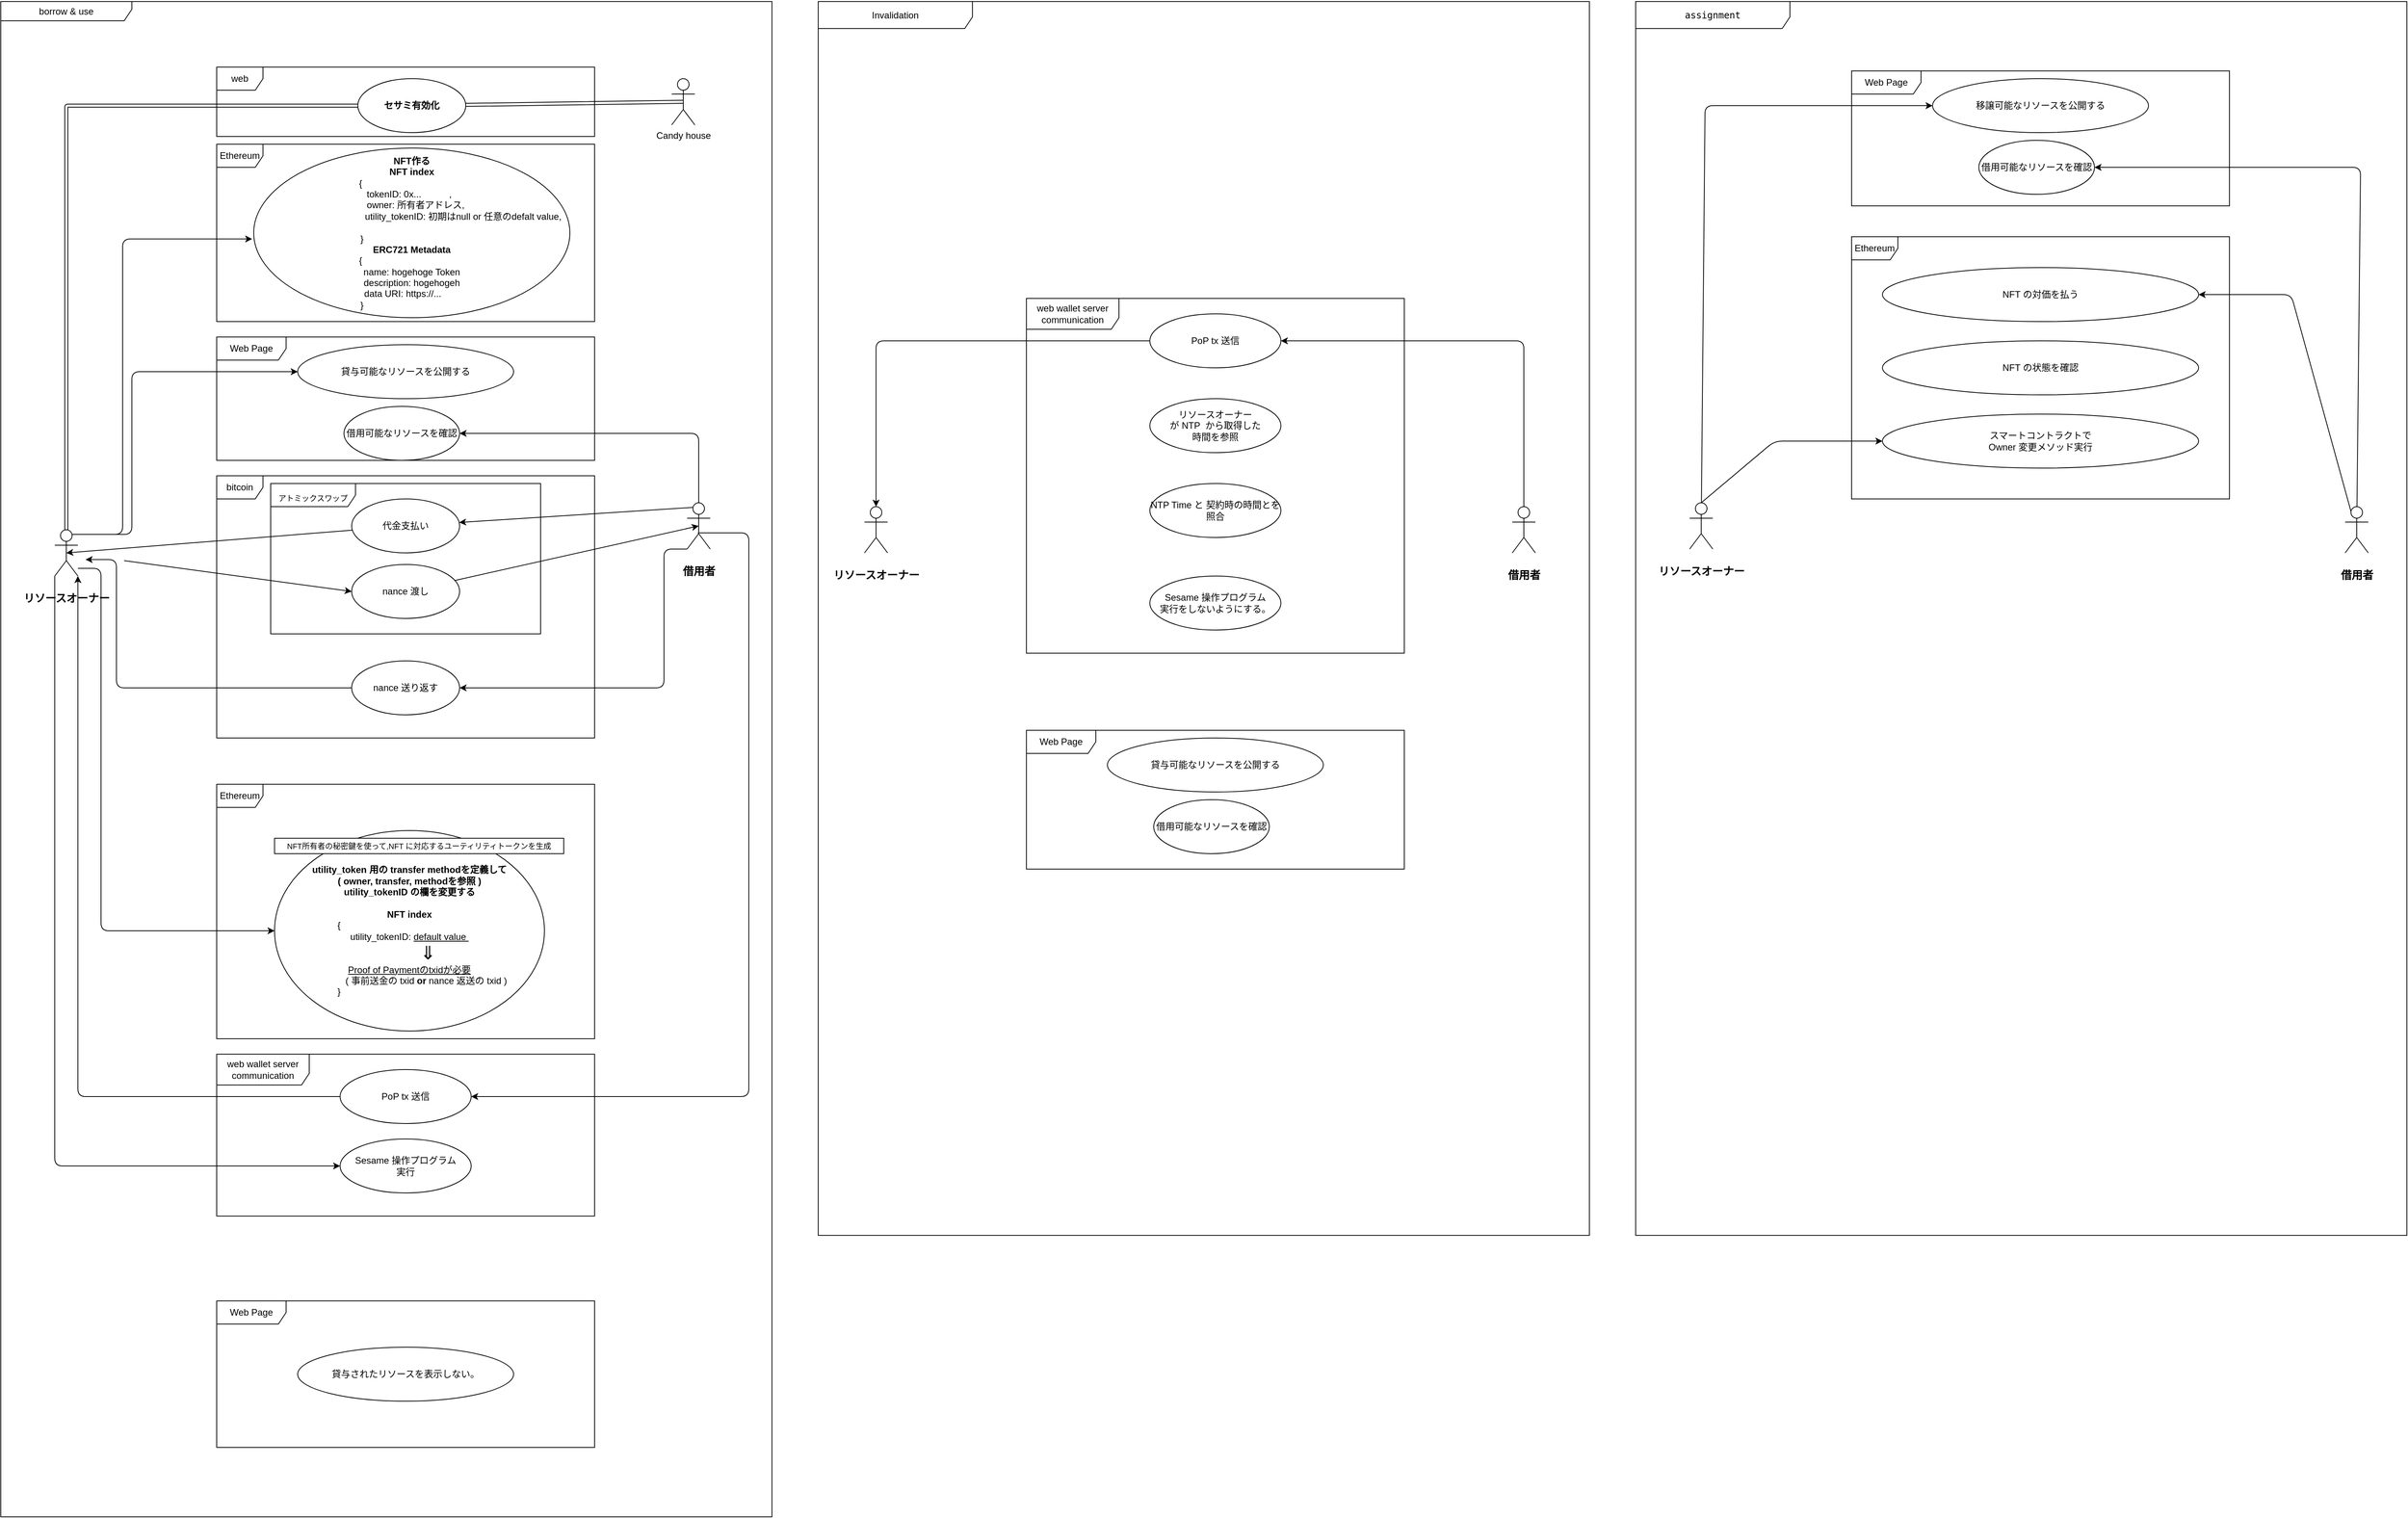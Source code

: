<mxfile>
    <diagram id="bb2Qp-7qHhZwUBfOQmuJ" name="Usecase">
        <mxGraphModel dx="3227" dy="3436" grid="1" gridSize="10" guides="1" tooltips="1" connect="1" arrows="1" fold="1" page="1" pageScale="1" pageWidth="827" pageHeight="1169" math="0" shadow="0">
            <root>
                <mxCell id="3rclzyTyOfu9ar64UaAh-0"/>
                <mxCell id="3rclzyTyOfu9ar64UaAh-1" parent="3rclzyTyOfu9ar64UaAh-0"/>
                <mxCell id="FEClcgD9J95icFSeAQ3R-12" value="&lt;span class=&quot;content-explanation  je&quot;&gt;Invalidation&lt;/span&gt;" style="shape=umlFrame;whiteSpace=wrap;html=1;width=200;height=35;" parent="3rclzyTyOfu9ar64UaAh-1" vertex="1">
                    <mxGeometry x="1060" y="-215" width="1000" height="1600" as="geometry"/>
                </mxCell>
                <mxCell id="R7Z293cUywQdu7SYmFXV-1" value="borrow &amp;amp; use" style="shape=umlFrame;whiteSpace=wrap;html=1;width=170;height=25;" parent="3rclzyTyOfu9ar64UaAh-1" vertex="1">
                    <mxGeometry y="-215" width="1000" height="1965" as="geometry"/>
                </mxCell>
                <mxCell id="12" value="Web Page" style="shape=umlFrame;whiteSpace=wrap;html=1;width=90;height=30;" parent="3rclzyTyOfu9ar64UaAh-1" vertex="1">
                    <mxGeometry x="280" y="220" width="490" height="160" as="geometry"/>
                </mxCell>
                <mxCell id="9wv97wrINeBCOQFfbkjj-17" value="bitcoin" style="shape=umlFrame;whiteSpace=wrap;html=1;" parent="3rclzyTyOfu9ar64UaAh-1" vertex="1">
                    <mxGeometry x="280" y="400" width="490" height="340" as="geometry"/>
                </mxCell>
                <mxCell id="6" value="&lt;font style=&quot;font-size: 10px&quot;&gt;アトミックスワップ&lt;/font&gt;" style="shape=umlFrame;whiteSpace=wrap;html=1;fontSize=24;width=110;height=30;" parent="3rclzyTyOfu9ar64UaAh-1" vertex="1">
                    <mxGeometry x="350" y="410" width="350" height="195" as="geometry"/>
                </mxCell>
                <mxCell id="9wv97wrINeBCOQFfbkjj-18" value="web" style="shape=umlFrame;whiteSpace=wrap;html=1;" parent="3rclzyTyOfu9ar64UaAh-1" vertex="1">
                    <mxGeometry x="280" y="-130" width="490" height="90" as="geometry"/>
                </mxCell>
                <mxCell id="9wv97wrINeBCOQFfbkjj-19" value="web wallet server communication" style="shape=umlFrame;whiteSpace=wrap;html=1;width=120;height=40;" parent="3rclzyTyOfu9ar64UaAh-1" vertex="1">
                    <mxGeometry x="280" y="1150" width="490" height="210" as="geometry"/>
                </mxCell>
                <mxCell id="9wv97wrINeBCOQFfbkjj-15" value="Ethereum" style="shape=umlFrame;whiteSpace=wrap;html=1;" parent="3rclzyTyOfu9ar64UaAh-1" vertex="1">
                    <mxGeometry x="280" y="800" width="490" height="330" as="geometry"/>
                </mxCell>
                <mxCell id="9wv97wrINeBCOQFfbkjj-1" style="edgeStyle=orthogonalEdgeStyle;html=1;entryX=0;entryY=0.5;entryDx=0;entryDy=0;shape=link;" parent="3rclzyTyOfu9ar64UaAh-1" source="R7Z293cUywQdu7SYmFXV-0" target="R7Z293cUywQdu7SYmFXV-7" edge="1">
                    <mxGeometry relative="1" as="geometry">
                        <Array as="points">
                            <mxPoint x="85" y="-80"/>
                            <mxPoint x="430" y="-80"/>
                        </Array>
                    </mxGeometry>
                </mxCell>
                <mxCell id="9wv97wrINeBCOQFfbkjj-3" style="edgeStyle=orthogonalEdgeStyle;html=1;entryX=0;entryY=0.5;entryDx=0;entryDy=0;" parent="3rclzyTyOfu9ar64UaAh-1" source="R7Z293cUywQdu7SYmFXV-0" target="R7Z293cUywQdu7SYmFXV-8" edge="1">
                    <mxGeometry relative="1" as="geometry">
                        <Array as="points">
                            <mxPoint x="130" y="520"/>
                            <mxPoint x="130" y="990"/>
                        </Array>
                    </mxGeometry>
                </mxCell>
                <mxCell id="9wv97wrINeBCOQFfbkjj-4" style="edgeStyle=orthogonalEdgeStyle;html=1;entryX=0;entryY=0.5;entryDx=0;entryDy=0;exitX=0.75;exitY=0.1;exitDx=0;exitDy=0;exitPerimeter=0;" parent="3rclzyTyOfu9ar64UaAh-1" source="R7Z293cUywQdu7SYmFXV-0" target="R7Z293cUywQdu7SYmFXV-9" edge="1">
                    <mxGeometry relative="1" as="geometry">
                        <mxPoint x="140" y="460" as="sourcePoint"/>
                        <Array as="points">
                            <mxPoint x="170" y="476"/>
                            <mxPoint x="170" y="265"/>
                        </Array>
                    </mxGeometry>
                </mxCell>
                <mxCell id="9wv97wrINeBCOQFfbkjj-10" style="edgeStyle=none;html=1;entryX=0;entryY=0.5;entryDx=0;entryDy=0;" parent="3rclzyTyOfu9ar64UaAh-1" target="R7Z293cUywQdu7SYmFXV-14" edge="1">
                    <mxGeometry relative="1" as="geometry">
                        <mxPoint x="160" y="510" as="sourcePoint"/>
                    </mxGeometry>
                </mxCell>
                <mxCell id="9wv97wrINeBCOQFfbkjj-14" style="edgeStyle=orthogonalEdgeStyle;html=1;entryX=0;entryY=0.5;entryDx=0;entryDy=0;exitX=0;exitY=1;exitDx=0;exitDy=0;exitPerimeter=0;" parent="3rclzyTyOfu9ar64UaAh-1" source="R7Z293cUywQdu7SYmFXV-0" target="R7Z293cUywQdu7SYmFXV-16" edge="1">
                    <mxGeometry relative="1" as="geometry"/>
                </mxCell>
                <mxCell id="R7Z293cUywQdu7SYmFXV-0" value="&lt;h3&gt;&lt;b&gt;リソースオーナー&lt;/b&gt;&lt;/h3&gt;" style="shape=umlActor;verticalLabelPosition=bottom;verticalAlign=top;html=1;" parent="3rclzyTyOfu9ar64UaAh-1" vertex="1">
                    <mxGeometry x="70" y="470" width="30" height="60" as="geometry"/>
                </mxCell>
                <mxCell id="9wv97wrINeBCOQFfbkjj-7" style="edgeStyle=orthogonalEdgeStyle;html=1;entryX=1;entryY=0.5;entryDx=0;entryDy=0;exitX=0.5;exitY=0;exitDx=0;exitDy=0;exitPerimeter=0;" parent="3rclzyTyOfu9ar64UaAh-1" source="R7Z293cUywQdu7SYmFXV-2" target="R7Z293cUywQdu7SYmFXV-10" edge="1">
                    <mxGeometry relative="1" as="geometry">
                        <mxPoint x="880" y="430" as="sourcePoint"/>
                    </mxGeometry>
                </mxCell>
                <mxCell id="9wv97wrINeBCOQFfbkjj-8" style="edgeStyle=none;html=1;exitX=0.25;exitY=0.1;exitDx=0;exitDy=0;exitPerimeter=0;" parent="3rclzyTyOfu9ar64UaAh-1" source="R7Z293cUywQdu7SYmFXV-2" target="R7Z293cUywQdu7SYmFXV-11" edge="1">
                    <mxGeometry relative="1" as="geometry">
                        <mxPoint x="870" y="445" as="sourcePoint"/>
                    </mxGeometry>
                </mxCell>
                <mxCell id="9wv97wrINeBCOQFfbkjj-12" style="edgeStyle=orthogonalEdgeStyle;html=1;entryX=1;entryY=0.5;entryDx=0;entryDy=0;exitX=0.467;exitY=0.65;exitDx=0;exitDy=0;exitPerimeter=0;" parent="3rclzyTyOfu9ar64UaAh-1" source="R7Z293cUywQdu7SYmFXV-2" target="R7Z293cUywQdu7SYmFXV-15" edge="1">
                    <mxGeometry relative="1" as="geometry">
                        <Array as="points">
                            <mxPoint x="970" y="474"/>
                            <mxPoint x="970" y="1205"/>
                        </Array>
                    </mxGeometry>
                </mxCell>
                <mxCell id="R7Z293cUywQdu7SYmFXV-2" value="&lt;h3&gt;借用者&lt;/h3&gt;" style="shape=umlActor;verticalLabelPosition=bottom;verticalAlign=top;html=1;" parent="3rclzyTyOfu9ar64UaAh-1" vertex="1">
                    <mxGeometry x="890" y="435" width="30" height="60" as="geometry"/>
                </mxCell>
                <mxCell id="R7Z293cUywQdu7SYmFXV-3" value="Candy house" style="shape=umlActor;verticalLabelPosition=bottom;verticalAlign=top;html=1;" parent="3rclzyTyOfu9ar64UaAh-1" vertex="1">
                    <mxGeometry x="870" y="-115" width="30" height="60" as="geometry"/>
                </mxCell>
                <mxCell id="9wv97wrINeBCOQFfbkjj-2" style="edgeStyle=none;html=1;entryX=0.5;entryY=0.5;entryDx=0;entryDy=0;entryPerimeter=0;shape=link;" parent="3rclzyTyOfu9ar64UaAh-1" source="R7Z293cUywQdu7SYmFXV-7" target="R7Z293cUywQdu7SYmFXV-3" edge="1">
                    <mxGeometry relative="1" as="geometry"/>
                </mxCell>
                <mxCell id="R7Z293cUywQdu7SYmFXV-7" value="&lt;b&gt;セサミ有効化&lt;/b&gt;" style="ellipse;whiteSpace=wrap;html=1;" parent="3rclzyTyOfu9ar64UaAh-1" vertex="1">
                    <mxGeometry x="463" y="-115" width="140" height="70" as="geometry"/>
                </mxCell>
                <mxCell id="R7Z293cUywQdu7SYmFXV-8" value="&lt;b&gt;utility_token 用の&amp;nbsp;&lt;/b&gt;&lt;b&gt;transfer methodを定義して&lt;br&gt;( owner, transfer, methodを参照 )&lt;br&gt;utility_tokenID の欄を変更する&lt;br&gt;&lt;br&gt;NFT index&lt;/b&gt;&lt;br&gt;{&lt;span style=&quot;white-space: pre&quot;&gt;&#9;&lt;/span&gt;&lt;span style=&quot;white-space: pre&quot;&gt;&#9;&lt;/span&gt;&lt;span style=&quot;white-space: pre&quot;&gt;&#9;&lt;/span&gt;&lt;span style=&quot;white-space: pre&quot;&gt;&#9;&lt;/span&gt;&lt;span style=&quot;white-space: pre&quot;&gt;&#9;&lt;/span&gt;&lt;span style=&quot;white-space: pre&quot;&gt;&#9;&lt;/span&gt;&lt;span style=&quot;white-space: pre&quot;&gt;&#9;&lt;/span&gt;&lt;span&gt;&#9;&lt;/span&gt;&lt;span&gt;&#9;&lt;/span&gt;&lt;span&gt;&#9;&lt;/span&gt;&lt;span&gt;&#9;&lt;/span&gt;&lt;span&gt;&#9;&lt;/span&gt;&lt;span&gt;&#9;&lt;/span&gt;&lt;span&gt;&#9;&lt;/span&gt;&lt;br&gt;utility_tokenID: &lt;u&gt;default value&amp;nbsp;&lt;/u&gt;&lt;br&gt;&lt;font style=&quot;font-size: 24px&quot;&gt;　　⇓&lt;/font&gt;&lt;br&gt;&lt;u&gt;Proof of Paymentのtxidが必要&lt;/u&gt;&lt;br&gt;&amp;nbsp; &amp;nbsp; &amp;nbsp; &amp;nbsp; &amp;nbsp; &amp;nbsp; &amp;nbsp;( 事前送金の txid &lt;b&gt;or&lt;/b&gt; nance 返送の txid )&lt;br&gt;}&lt;span style=&quot;white-space: pre&quot;&gt;&#9;&lt;/span&gt;&lt;span style=&quot;white-space: pre&quot;&gt;&#9;&lt;/span&gt;&lt;span style=&quot;white-space: pre&quot;&gt;&#9;&lt;/span&gt;&lt;span style=&quot;white-space: pre&quot;&gt;&#9;&lt;/span&gt;&lt;span style=&quot;white-space: pre&quot;&gt;&#9;&lt;/span&gt;&lt;span style=&quot;white-space: pre&quot;&gt;&#9;&lt;/span&gt;&lt;span style=&quot;white-space: pre&quot;&gt;&#9;&lt;/span&gt;&lt;span&gt;&#9;&lt;/span&gt;&lt;span&gt;&#9;&lt;/span&gt;&lt;span&gt;&#9;&lt;/span&gt;&lt;span&gt;&#9;&lt;/span&gt;&lt;span&gt;&#9;&lt;/span&gt;&lt;span&gt;&#9;&lt;/span&gt;&lt;span&gt;&#9;&lt;/span&gt;" style="ellipse;whiteSpace=wrap;html=1;" parent="3rclzyTyOfu9ar64UaAh-1" vertex="1">
                    <mxGeometry x="355" y="860" width="350" height="260" as="geometry"/>
                </mxCell>
                <mxCell id="R7Z293cUywQdu7SYmFXV-9" value="貸与可能なリソースを公開する" style="ellipse;whiteSpace=wrap;html=1;" parent="3rclzyTyOfu9ar64UaAh-1" vertex="1">
                    <mxGeometry x="385" y="230" width="280" height="70" as="geometry"/>
                </mxCell>
                <mxCell id="R7Z293cUywQdu7SYmFXV-10" value="借用可能なリソースを確認" style="ellipse;whiteSpace=wrap;html=1;" parent="3rclzyTyOfu9ar64UaAh-1" vertex="1">
                    <mxGeometry x="445" y="310" width="150" height="70" as="geometry"/>
                </mxCell>
                <mxCell id="9wv97wrINeBCOQFfbkjj-9" style="edgeStyle=none;html=1;entryX=0.5;entryY=0.5;entryDx=0;entryDy=0;entryPerimeter=0;" parent="3rclzyTyOfu9ar64UaAh-1" source="R7Z293cUywQdu7SYmFXV-11" target="R7Z293cUywQdu7SYmFXV-0" edge="1">
                    <mxGeometry relative="1" as="geometry">
                        <mxPoint x="120" y="500" as="targetPoint"/>
                    </mxGeometry>
                </mxCell>
                <mxCell id="R7Z293cUywQdu7SYmFXV-11" value="代金支払い" style="ellipse;whiteSpace=wrap;html=1;" parent="3rclzyTyOfu9ar64UaAh-1" vertex="1">
                    <mxGeometry x="455" y="430" width="140" height="70" as="geometry"/>
                </mxCell>
                <mxCell id="9wv97wrINeBCOQFfbkjj-11" style="edgeStyle=none;html=1;entryX=0.5;entryY=0.5;entryDx=0;entryDy=0;entryPerimeter=0;" parent="3rclzyTyOfu9ar64UaAh-1" source="R7Z293cUywQdu7SYmFXV-14" target="R7Z293cUywQdu7SYmFXV-2" edge="1">
                    <mxGeometry relative="1" as="geometry">
                        <mxPoint x="870" y="470" as="targetPoint"/>
                    </mxGeometry>
                </mxCell>
                <mxCell id="R7Z293cUywQdu7SYmFXV-14" value="nance 渡し" style="ellipse;whiteSpace=wrap;html=1;" parent="3rclzyTyOfu9ar64UaAh-1" vertex="1">
                    <mxGeometry x="455" y="515" width="140" height="70" as="geometry"/>
                </mxCell>
                <mxCell id="9wv97wrINeBCOQFfbkjj-13" style="edgeStyle=orthogonalEdgeStyle;html=1;exitX=0;exitY=0.5;exitDx=0;exitDy=0;entryX=1;entryY=1;entryDx=0;entryDy=0;entryPerimeter=0;" parent="3rclzyTyOfu9ar64UaAh-1" source="R7Z293cUywQdu7SYmFXV-15" target="R7Z293cUywQdu7SYmFXV-0" edge="1">
                    <mxGeometry relative="1" as="geometry">
                        <mxPoint x="100" y="570" as="targetPoint"/>
                        <Array as="points">
                            <mxPoint x="100" y="1205"/>
                        </Array>
                    </mxGeometry>
                </mxCell>
                <mxCell id="R7Z293cUywQdu7SYmFXV-15" value="PoP tx 送信" style="ellipse;whiteSpace=wrap;html=1;" parent="3rclzyTyOfu9ar64UaAh-1" vertex="1">
                    <mxGeometry x="440" y="1170" width="170" height="70" as="geometry"/>
                </mxCell>
                <mxCell id="R7Z293cUywQdu7SYmFXV-16" value="Sesame 操作プログラム&lt;br&gt;実行" style="ellipse;whiteSpace=wrap;html=1;" parent="3rclzyTyOfu9ar64UaAh-1" vertex="1">
                    <mxGeometry x="440" y="1260" width="170" height="70" as="geometry"/>
                </mxCell>
                <mxCell id="2" value="Ethereum" style="shape=umlFrame;whiteSpace=wrap;html=1;" parent="3rclzyTyOfu9ar64UaAh-1" vertex="1">
                    <mxGeometry x="280" y="-30" width="490" height="230" as="geometry"/>
                </mxCell>
                <mxCell id="3" value="&lt;div&gt;&lt;b&gt;NFT作る&lt;/b&gt;&lt;/div&gt;&lt;div&gt;&lt;span&gt;&lt;b&gt;NFT index&lt;/b&gt;&lt;/span&gt;&lt;/div&gt;&lt;div&gt;&lt;span&gt;{&lt;span style=&quot;white-space: pre&quot;&gt;&#9;&lt;/span&gt;&lt;span style=&quot;white-space: pre&quot;&gt;&#9;&lt;/span&gt;&lt;span style=&quot;white-space: pre&quot;&gt;&#9;&lt;/span&gt;&lt;span style=&quot;white-space: pre&quot;&gt;&#9;&lt;/span&gt;&lt;span style=&quot;white-space: pre&quot;&gt;&#9;&lt;/span&gt;&amp;nbsp;&lt;/span&gt;&lt;/div&gt;&lt;div&gt;&lt;span&gt;&amp;nbsp; &amp;nbsp; &amp;nbsp; &amp;nbsp;tokenID: 0x...&lt;/span&gt;&lt;span style=&quot;white-space: pre&quot;&gt;&#9;&lt;/span&gt;&lt;span&gt;&amp;nbsp; &amp;nbsp; &amp;nbsp; &amp;nbsp;,&lt;/span&gt;&lt;span style=&quot;white-space: pre&quot;&gt;&#9;&lt;/span&gt;&lt;span&gt;&amp;nbsp;&lt;/span&gt;&lt;/div&gt;&lt;div&gt;&lt;span&gt;&amp;nbsp; &amp;nbsp;owner: 所有者アドレス,&lt;/span&gt;&lt;/div&gt;&lt;div&gt;&lt;span&gt;&amp;nbsp; &amp;nbsp; &amp;nbsp; &amp;nbsp; &amp;nbsp; &amp;nbsp; &amp;nbsp; &amp;nbsp; &amp;nbsp; &amp;nbsp; &amp;nbsp; &amp;nbsp; &amp;nbsp; &amp;nbsp; &amp;nbsp; &amp;nbsp; &amp;nbsp; &amp;nbsp; &amp;nbsp; &amp;nbsp; &amp;nbsp; utility_tokenID: 初期はnull or 任意のdefalt value&lt;/span&gt;,&lt;span style=&quot;white-space: pre&quot;&gt;&amp;nbsp;&lt;/span&gt;&lt;span&gt;&amp;nbsp; &amp;nbsp; &amp;nbsp;&lt;/span&gt;&lt;/div&gt;&lt;div&gt;&lt;span&gt;}&lt;span style=&quot;white-space: pre&quot;&gt;&#9;&lt;/span&gt;&lt;span style=&quot;white-space: pre&quot;&gt;&#9;&lt;/span&gt;&lt;span style=&quot;white-space: pre&quot;&gt;&#9;&lt;/span&gt;&lt;span style=&quot;white-space: pre&quot;&gt;&#9;&lt;/span&gt;&lt;span style=&quot;white-space: pre&quot;&gt;&#9;&lt;/span&gt;&lt;/span&gt;&lt;/div&gt;&lt;div&gt;&lt;span&gt;&lt;b&gt;ERC721 Metadata&lt;/b&gt;&lt;/span&gt;&lt;/div&gt;&lt;div&gt;&lt;span&gt;{&lt;span style=&quot;white-space: pre&quot;&gt;&#9;&lt;/span&gt;&lt;span style=&quot;white-space: pre&quot;&gt;&#9;&lt;/span&gt;&lt;span style=&quot;white-space: pre&quot;&gt;&#9;&lt;/span&gt;&lt;span style=&quot;white-space: pre&quot;&gt;&#9;&lt;/span&gt;&amp;nbsp; &amp;nbsp; &amp;nbsp; &amp;nbsp; &amp;nbsp;&lt;/span&gt;&lt;/div&gt;&lt;div&gt;&lt;span&gt;name: hogehoge Token&lt;/span&gt;&lt;/div&gt;&lt;div&gt;&lt;span&gt;description: hogehogeh&lt;/span&gt;&lt;/div&gt;&lt;div&gt;&lt;span&gt;data URI: https://...&amp;nbsp; &amp;nbsp; &amp;nbsp; &amp;nbsp;&lt;/span&gt;&lt;/div&gt;&lt;div&gt;&lt;span&gt;}&lt;span style=&quot;white-space: pre&quot;&gt;&#9;&lt;/span&gt;&lt;span style=&quot;white-space: pre&quot;&gt;&#9;&lt;/span&gt;&lt;span style=&quot;white-space: pre&quot;&gt;&#9;&lt;/span&gt;&lt;span style=&quot;white-space: pre&quot;&gt;&#9;&lt;/span&gt;&lt;span style=&quot;white-space: pre&quot;&gt;&#9;&lt;/span&gt;&lt;/span&gt;&lt;/div&gt;" style="ellipse;whiteSpace=wrap;html=1;align=center;" parent="3rclzyTyOfu9ar64UaAh-1" vertex="1">
                    <mxGeometry x="328" y="-25" width="410" height="220" as="geometry"/>
                </mxCell>
                <mxCell id="7" value="nance 送り返す" style="ellipse;whiteSpace=wrap;html=1;" parent="3rclzyTyOfu9ar64UaAh-1" vertex="1">
                    <mxGeometry x="455" y="640" width="140" height="70" as="geometry"/>
                </mxCell>
                <mxCell id="8" value="NFT所有者の秘密鍵を使って,NFT に対応するユーティリティトークンを生成" style="rounded=0;whiteSpace=wrap;html=1;fontSize=10;" parent="3rclzyTyOfu9ar64UaAh-1" vertex="1">
                    <mxGeometry x="355" y="870" width="375" height="20" as="geometry"/>
                </mxCell>
                <mxCell id="9" style="edgeStyle=orthogonalEdgeStyle;html=1;exitX=0;exitY=1;exitDx=0;exitDy=0;exitPerimeter=0;entryX=1;entryY=0.5;entryDx=0;entryDy=0;" parent="3rclzyTyOfu9ar64UaAh-1" source="R7Z293cUywQdu7SYmFXV-2" target="7" edge="1">
                    <mxGeometry relative="1" as="geometry">
                        <mxPoint x="907.5" y="451" as="sourcePoint"/>
                        <mxPoint x="597.651" y="466.508" as="targetPoint"/>
                        <Array as="points">
                            <mxPoint x="860" y="495"/>
                            <mxPoint x="860" y="675"/>
                        </Array>
                    </mxGeometry>
                </mxCell>
                <mxCell id="10" style="edgeStyle=orthogonalEdgeStyle;html=1;exitX=0;exitY=0.5;exitDx=0;exitDy=0;" parent="3rclzyTyOfu9ar64UaAh-1" source="7" edge="1">
                    <mxGeometry relative="1" as="geometry">
                        <mxPoint x="459.129" y="476.261" as="sourcePoint"/>
                        <mxPoint x="110" y="508.614" as="targetPoint"/>
                        <Array as="points">
                            <mxPoint x="150" y="675"/>
                            <mxPoint x="150" y="509"/>
                        </Array>
                    </mxGeometry>
                </mxCell>
                <mxCell id="zxx-u15P89TH5reJ7r8s-12" style="edgeStyle=orthogonalEdgeStyle;html=1;entryX=-0.005;entryY=0.536;entryDx=0;entryDy=0;exitX=0.75;exitY=0.1;exitDx=0;exitDy=0;exitPerimeter=0;entryPerimeter=0;" parent="3rclzyTyOfu9ar64UaAh-1" source="R7Z293cUywQdu7SYmFXV-0" target="3" edge="1">
                    <mxGeometry relative="1" as="geometry">
                        <mxPoint x="80" y="471" as="sourcePoint"/>
                        <mxPoint x="372.5" y="250" as="targetPoint"/>
                        <Array as="points">
                            <mxPoint x="158" y="476"/>
                            <mxPoint x="158" y="93"/>
                        </Array>
                    </mxGeometry>
                </mxCell>
                <mxCell id="FEClcgD9J95icFSeAQ3R-14" value="&lt;pre class=&quot;tw-data-text tw-text-large tw-ta&quot; id=&quot;tw-target-text&quot; style=&quot;text-align: left&quot;&gt;&lt;span class=&quot;Y2IQFc&quot; lang=&quot;en&quot;&gt;assignment&lt;/span&gt;&lt;/pre&gt;" style="shape=umlFrame;whiteSpace=wrap;html=1;width=200;height=35;" parent="3rclzyTyOfu9ar64UaAh-1" vertex="1">
                    <mxGeometry x="2120" y="-215" width="1000" height="1600" as="geometry"/>
                </mxCell>
                <mxCell id="FEClcgD9J95icFSeAQ3R-15" value="&lt;h3&gt;&lt;b&gt;リソースオーナー&lt;/b&gt;&lt;/h3&gt;" style="shape=umlActor;verticalLabelPosition=bottom;verticalAlign=top;html=1;" parent="3rclzyTyOfu9ar64UaAh-1" vertex="1">
                    <mxGeometry x="1120" y="440" width="30" height="60" as="geometry"/>
                </mxCell>
                <mxCell id="FEClcgD9J95icFSeAQ3R-21" style="edgeStyle=none;html=1;entryX=1;entryY=0.5;entryDx=0;entryDy=0;" parent="3rclzyTyOfu9ar64UaAh-1" source="FEClcgD9J95icFSeAQ3R-17" target="FEClcgD9J95icFSeAQ3R-19" edge="1">
                    <mxGeometry relative="1" as="geometry">
                        <Array as="points">
                            <mxPoint x="1975" y="225"/>
                        </Array>
                    </mxGeometry>
                </mxCell>
                <mxCell id="FEClcgD9J95icFSeAQ3R-17" value="&lt;h3&gt;借用者&lt;/h3&gt;" style="shape=umlActor;verticalLabelPosition=bottom;verticalAlign=top;html=1;" parent="3rclzyTyOfu9ar64UaAh-1" vertex="1">
                    <mxGeometry x="1960" y="440" width="30" height="60" as="geometry"/>
                </mxCell>
                <mxCell id="FEClcgD9J95icFSeAQ3R-18" value="web wallet server communication" style="shape=umlFrame;whiteSpace=wrap;html=1;width=120;height=40;" parent="3rclzyTyOfu9ar64UaAh-1" vertex="1">
                    <mxGeometry x="1330" y="170" width="490" height="460" as="geometry"/>
                </mxCell>
                <mxCell id="FEClcgD9J95icFSeAQ3R-19" value="PoP tx 送信" style="ellipse;whiteSpace=wrap;html=1;" parent="3rclzyTyOfu9ar64UaAh-1" vertex="1">
                    <mxGeometry x="1490" y="190" width="170" height="70" as="geometry"/>
                </mxCell>
                <mxCell id="FEClcgD9J95icFSeAQ3R-20" value="Sesame 操作プログラム&lt;br&gt;実行をしないようにする。" style="ellipse;whiteSpace=wrap;html=1;" parent="3rclzyTyOfu9ar64UaAh-1" vertex="1">
                    <mxGeometry x="1490" y="530" width="170" height="70" as="geometry"/>
                </mxCell>
                <mxCell id="FEClcgD9J95icFSeAQ3R-23" value="リソースオーナー&lt;br&gt;が NTP&amp;nbsp; から取得した&lt;br&gt;時間を参照" style="ellipse;whiteSpace=wrap;html=1;" parent="3rclzyTyOfu9ar64UaAh-1" vertex="1">
                    <mxGeometry x="1490" y="300" width="170" height="70" as="geometry"/>
                </mxCell>
                <mxCell id="FEClcgD9J95icFSeAQ3R-24" style="edgeStyle=none;html=1;exitX=0;exitY=0.5;exitDx=0;exitDy=0;entryX=0.5;entryY=0;entryDx=0;entryDy=0;entryPerimeter=0;" parent="3rclzyTyOfu9ar64UaAh-1" source="FEClcgD9J95icFSeAQ3R-19" target="FEClcgD9J95icFSeAQ3R-15" edge="1">
                    <mxGeometry relative="1" as="geometry">
                        <mxPoint x="1444.739" y="572.5" as="sourcePoint"/>
                        <mxPoint x="1140" y="28" as="targetPoint"/>
                        <Array as="points">
                            <mxPoint x="1135" y="225"/>
                        </Array>
                    </mxGeometry>
                </mxCell>
                <mxCell id="FEClcgD9J95icFSeAQ3R-26" value="NTP Time と 契約時の時間とを照合" style="ellipse;whiteSpace=wrap;html=1;" parent="3rclzyTyOfu9ar64UaAh-1" vertex="1">
                    <mxGeometry x="1490" y="410" width="170" height="70" as="geometry"/>
                </mxCell>
                <mxCell id="cv801cebo6s_6tXEQOJk-19" style="edgeStyle=none;html=1;entryX=0;entryY=0.5;entryDx=0;entryDy=0;" parent="3rclzyTyOfu9ar64UaAh-1" source="FEClcgD9J95icFSeAQ3R-27" target="cv801cebo6s_6tXEQOJk-15" edge="1">
                    <mxGeometry relative="1" as="geometry">
                        <Array as="points">
                            <mxPoint x="2210" y="-80"/>
                        </Array>
                    </mxGeometry>
                </mxCell>
                <mxCell id="FEClcgD9J95icFSeAQ3R-27" value="&lt;h3&gt;&lt;b&gt;リソースオーナー&lt;/b&gt;&lt;/h3&gt;" style="shape=umlActor;verticalLabelPosition=bottom;verticalAlign=top;html=1;" parent="3rclzyTyOfu9ar64UaAh-1" vertex="1">
                    <mxGeometry x="2190" y="435" width="30" height="60" as="geometry"/>
                </mxCell>
                <mxCell id="cv801cebo6s_6tXEQOJk-18" style="edgeStyle=none;html=1;entryX=1;entryY=0.5;entryDx=0;entryDy=0;" parent="3rclzyTyOfu9ar64UaAh-1" source="FEClcgD9J95icFSeAQ3R-28" target="cv801cebo6s_6tXEQOJk-16" edge="1">
                    <mxGeometry relative="1" as="geometry">
                        <Array as="points">
                            <mxPoint x="3060"/>
                        </Array>
                    </mxGeometry>
                </mxCell>
                <mxCell id="FEClcgD9J95icFSeAQ3R-28" value="&lt;h3&gt;借用者&lt;/h3&gt;" style="shape=umlActor;verticalLabelPosition=bottom;verticalAlign=top;html=1;" parent="3rclzyTyOfu9ar64UaAh-1" vertex="1">
                    <mxGeometry x="3040" y="440" width="30" height="60" as="geometry"/>
                </mxCell>
                <mxCell id="FEClcgD9J95icFSeAQ3R-29" value="Web Page" style="shape=umlFrame;whiteSpace=wrap;html=1;width=90;height=30;" parent="3rclzyTyOfu9ar64UaAh-1" vertex="1">
                    <mxGeometry x="1330" y="730" width="490" height="180" as="geometry"/>
                </mxCell>
                <mxCell id="FEClcgD9J95icFSeAQ3R-30" value="貸与可能なリソースを公開する" style="ellipse;whiteSpace=wrap;html=1;" parent="3rclzyTyOfu9ar64UaAh-1" vertex="1">
                    <mxGeometry x="1435" y="740" width="280" height="70" as="geometry"/>
                </mxCell>
                <mxCell id="FEClcgD9J95icFSeAQ3R-31" value="借用可能なリソースを確認" style="ellipse;whiteSpace=wrap;html=1;" parent="3rclzyTyOfu9ar64UaAh-1" vertex="1">
                    <mxGeometry x="1495" y="820" width="150" height="70" as="geometry"/>
                </mxCell>
                <mxCell id="FEClcgD9J95icFSeAQ3R-32" value="Web Page" style="shape=umlFrame;whiteSpace=wrap;html=1;width=90;height=30;" parent="3rclzyTyOfu9ar64UaAh-1" vertex="1">
                    <mxGeometry x="280" y="1470" width="490" height="190" as="geometry"/>
                </mxCell>
                <mxCell id="FEClcgD9J95icFSeAQ3R-33" value="貸与されたリソースを表示しない。" style="ellipse;whiteSpace=wrap;html=1;" parent="3rclzyTyOfu9ar64UaAh-1" vertex="1">
                    <mxGeometry x="385" y="1530" width="280" height="70" as="geometry"/>
                </mxCell>
                <mxCell id="cv801cebo6s_6tXEQOJk-12" value="Ethereum" style="shape=umlFrame;whiteSpace=wrap;html=1;" parent="3rclzyTyOfu9ar64UaAh-1" vertex="1">
                    <mxGeometry x="2400" y="90" width="490" height="340" as="geometry"/>
                </mxCell>
                <mxCell id="cv801cebo6s_6tXEQOJk-13" value="NFT の対価を払う" style="ellipse;whiteSpace=wrap;html=1;align=center;" parent="3rclzyTyOfu9ar64UaAh-1" vertex="1">
                    <mxGeometry x="2440" y="130" width="410" height="70" as="geometry"/>
                </mxCell>
                <mxCell id="cv801cebo6s_6tXEQOJk-14" value="Web Page" style="shape=umlFrame;whiteSpace=wrap;html=1;width=90;height=30;" parent="3rclzyTyOfu9ar64UaAh-1" vertex="1">
                    <mxGeometry x="2400" y="-125" width="490" height="175" as="geometry"/>
                </mxCell>
                <mxCell id="cv801cebo6s_6tXEQOJk-15" value="移譲可能なリソースを公開する" style="ellipse;whiteSpace=wrap;html=1;" parent="3rclzyTyOfu9ar64UaAh-1" vertex="1">
                    <mxGeometry x="2505" y="-115" width="280" height="70" as="geometry"/>
                </mxCell>
                <mxCell id="cv801cebo6s_6tXEQOJk-16" value="借用可能なリソースを確認" style="ellipse;whiteSpace=wrap;html=1;" parent="3rclzyTyOfu9ar64UaAh-1" vertex="1">
                    <mxGeometry x="2565" y="-35" width="150" height="70" as="geometry"/>
                </mxCell>
                <mxCell id="13" style="edgeStyle=none;html=1;entryX=1;entryY=0.5;entryDx=0;entryDy=0;exitX=0.25;exitY=0.1;exitDx=0;exitDy=0;exitPerimeter=0;" parent="3rclzyTyOfu9ar64UaAh-1" source="FEClcgD9J95icFSeAQ3R-28" target="cv801cebo6s_6tXEQOJk-13" edge="1">
                    <mxGeometry relative="1" as="geometry">
                        <Array as="points">
                            <mxPoint x="2970" y="165"/>
                        </Array>
                        <mxPoint x="3020" y="320" as="sourcePoint"/>
                        <mxPoint x="2725.0" y="10" as="targetPoint"/>
                    </mxGeometry>
                </mxCell>
                <mxCell id="14" value="スマートコントラクトで&lt;br&gt;Owner 変更メソッド実行" style="ellipse;whiteSpace=wrap;html=1;align=center;" parent="3rclzyTyOfu9ar64UaAh-1" vertex="1">
                    <mxGeometry x="2440" y="320" width="410" height="70" as="geometry"/>
                </mxCell>
                <mxCell id="15" style="edgeStyle=none;html=1;entryX=0;entryY=0.5;entryDx=0;entryDy=0;exitX=0.5;exitY=0;exitDx=0;exitDy=0;exitPerimeter=0;" parent="3rclzyTyOfu9ar64UaAh-1" source="FEClcgD9J95icFSeAQ3R-27" target="14" edge="1">
                    <mxGeometry relative="1" as="geometry">
                        <Array as="points">
                            <mxPoint x="2300" y="355"/>
                        </Array>
                        <mxPoint x="2210" y="430" as="sourcePoint"/>
                        <mxPoint x="2515" y="-70" as="targetPoint"/>
                    </mxGeometry>
                </mxCell>
                <mxCell id="16" value="NFT の状態を確認" style="ellipse;whiteSpace=wrap;html=1;align=center;" parent="3rclzyTyOfu9ar64UaAh-1" vertex="1">
                    <mxGeometry x="2440" y="225" width="410" height="70" as="geometry"/>
                </mxCell>
            </root>
        </mxGraphModel>
    </diagram>
    <diagram id="8_jJ9O6HEOxDnbffytWL" name="Class">
        <mxGraphModel dx="1138" dy="680" grid="1" gridSize="10" guides="1" tooltips="1" connect="1" arrows="1" fold="1" page="1" pageScale="1" pageWidth="827" pageHeight="1169" math="0" shadow="0">
            <root>
                <mxCell id="0"/>
                <mxCell id="1" parent="0"/>
                <mxCell id="iXg4NlMg2tLMSwTzSiTx-45" value="Owner" style="swimlane;fontStyle=1;align=center;verticalAlign=top;childLayout=stackLayout;horizontal=1;startSize=26;horizontalStack=0;resizeParent=1;resizeParentMax=0;resizeLast=0;collapsible=1;marginBottom=0;" parent="1" vertex="1">
                    <mxGeometry x="120" y="80" width="160" height="138" as="geometry"/>
                </mxCell>
                <mxCell id="iXg4NlMg2tLMSwTzSiTx-46" value="+ id: int" style="text;strokeColor=none;fillColor=none;align=left;verticalAlign=top;spacingLeft=4;spacingRight=4;overflow=hidden;rotatable=0;points=[[0,0.5],[1,0.5]];portConstraint=eastwest;" parent="iXg4NlMg2tLMSwTzSiTx-45" vertex="1">
                    <mxGeometry y="26" width="160" height="26" as="geometry"/>
                </mxCell>
                <mxCell id="TdQlSq4aY5MuQ2s-9UCm-45" value="+ ower_pubkey: string" style="text;strokeColor=none;fillColor=none;align=left;verticalAlign=top;spacingLeft=4;spacingRight=4;overflow=hidden;rotatable=0;points=[[0,0.5],[1,0.5]];portConstraint=eastwest;" parent="iXg4NlMg2tLMSwTzSiTx-45" vertex="1">
                    <mxGeometry y="52" width="160" height="26" as="geometry"/>
                </mxCell>
                <mxCell id="iXg4NlMg2tLMSwTzSiTx-47" value="" style="line;strokeWidth=1;fillColor=none;align=left;verticalAlign=middle;spacingTop=-1;spacingLeft=3;spacingRight=3;rotatable=0;labelPosition=right;points=[];portConstraint=eastwest;" parent="iXg4NlMg2tLMSwTzSiTx-45" vertex="1">
                    <mxGeometry y="78" width="160" height="8" as="geometry"/>
                </mxCell>
                <mxCell id="iXg4NlMg2tLMSwTzSiTx-48" value="+ method(type): type" style="text;strokeColor=none;fillColor=none;align=left;verticalAlign=top;spacingLeft=4;spacingRight=4;overflow=hidden;rotatable=0;points=[[0,0.5],[1,0.5]];portConstraint=eastwest;" parent="iXg4NlMg2tLMSwTzSiTx-45" vertex="1">
                    <mxGeometry y="86" width="160" height="26" as="geometry"/>
                </mxCell>
                <mxCell id="_TOLpTtJYnXxIFOOJHLd-1" value="+ send_nance(): int" style="text;strokeColor=none;fillColor=none;align=left;verticalAlign=top;spacingLeft=4;spacingRight=4;overflow=hidden;rotatable=0;points=[[0,0.5],[1,0.5]];portConstraint=eastwest;" parent="iXg4NlMg2tLMSwTzSiTx-45" vertex="1">
                    <mxGeometry y="112" width="160" height="26" as="geometry"/>
                </mxCell>
                <mxCell id="iXg4NlMg2tLMSwTzSiTx-49" value="public_key" style="swimlane;fontStyle=1;align=center;verticalAlign=top;childLayout=stackLayout;horizontal=1;startSize=26;horizontalStack=0;resizeParent=1;resizeParentMax=0;resizeLast=0;collapsible=1;marginBottom=0;" parent="1" vertex="1">
                    <mxGeometry x="640" y="560" width="160" height="112" as="geometry"/>
                </mxCell>
                <mxCell id="TdQlSq4aY5MuQ2s-9UCm-46" value="+ id: int" style="text;strokeColor=none;fillColor=none;align=left;verticalAlign=top;spacingLeft=4;spacingRight=4;overflow=hidden;rotatable=0;points=[[0,0.5],[1,0.5]];portConstraint=eastwest;" parent="iXg4NlMg2tLMSwTzSiTx-49" vertex="1">
                    <mxGeometry y="26" width="160" height="26" as="geometry"/>
                </mxCell>
                <mxCell id="iXg4NlMg2tLMSwTzSiTx-50" value="+ address: string" style="text;strokeColor=none;fillColor=none;align=left;verticalAlign=top;spacingLeft=4;spacingRight=4;overflow=hidden;rotatable=0;points=[[0,0.5],[1,0.5]];portConstraint=eastwest;" parent="iXg4NlMg2tLMSwTzSiTx-49" vertex="1">
                    <mxGeometry y="52" width="160" height="26" as="geometry"/>
                </mxCell>
                <mxCell id="iXg4NlMg2tLMSwTzSiTx-51" value="" style="line;strokeWidth=1;fillColor=none;align=left;verticalAlign=middle;spacingTop=-1;spacingLeft=3;spacingRight=3;rotatable=0;labelPosition=right;points=[];portConstraint=eastwest;" parent="iXg4NlMg2tLMSwTzSiTx-49" vertex="1">
                    <mxGeometry y="78" width="160" height="8" as="geometry"/>
                </mxCell>
                <mxCell id="iXg4NlMg2tLMSwTzSiTx-52" value="+ method(type): type" style="text;strokeColor=none;fillColor=none;align=left;verticalAlign=top;spacingLeft=4;spacingRight=4;overflow=hidden;rotatable=0;points=[[0,0.5],[1,0.5]];portConstraint=eastwest;" parent="iXg4NlMg2tLMSwTzSiTx-49" vertex="1">
                    <mxGeometry y="86" width="160" height="26" as="geometry"/>
                </mxCell>
                <mxCell id="iXg4NlMg2tLMSwTzSiTx-53" value="User" style="swimlane;fontStyle=1;align=center;verticalAlign=top;childLayout=stackLayout;horizontal=1;startSize=26;horizontalStack=0;resizeParent=1;resizeParentMax=0;resizeLast=0;collapsible=1;marginBottom=0;" parent="1" vertex="1">
                    <mxGeometry x="600" y="80" width="180" height="190" as="geometry"/>
                </mxCell>
                <mxCell id="OsdQJPKHYtO1Mi1thK6f-48" value="+ id: int" style="text;strokeColor=none;fillColor=none;align=left;verticalAlign=top;spacingLeft=4;spacingRight=4;overflow=hidden;rotatable=0;points=[[0,0.5],[1,0.5]];portConstraint=eastwest;" parent="iXg4NlMg2tLMSwTzSiTx-53" vertex="1">
                    <mxGeometry y="26" width="180" height="26" as="geometry"/>
                </mxCell>
                <mxCell id="OsdQJPKHYtO1Mi1thK6f-49" value="+ nance: int" style="text;strokeColor=none;fillColor=none;align=left;verticalAlign=top;spacingLeft=4;spacingRight=4;overflow=hidden;rotatable=0;points=[[0,0.5],[1,0.5]];portConstraint=eastwest;" parent="iXg4NlMg2tLMSwTzSiTx-53" vertex="1">
                    <mxGeometry y="52" width="180" height="26" as="geometry"/>
                </mxCell>
                <mxCell id="OsdQJPKHYtO1Mi1thK6f-51" value="+ user_pubkey: string" style="text;strokeColor=none;fillColor=none;align=left;verticalAlign=top;spacingLeft=4;spacingRight=4;overflow=hidden;rotatable=0;points=[[0,0.5],[1,0.5]];portConstraint=eastwest;" parent="iXg4NlMg2tLMSwTzSiTx-53" vertex="1">
                    <mxGeometry y="78" width="180" height="26" as="geometry"/>
                </mxCell>
                <mxCell id="OsdQJPKHYtO1Mi1thK6f-50" value="+ proof_of_payment_tx_id: int " style="text;strokeColor=none;fillColor=none;align=left;verticalAlign=top;spacingLeft=4;spacingRight=4;overflow=hidden;rotatable=0;points=[[0,0.5],[1,0.5]];portConstraint=eastwest;" parent="iXg4NlMg2tLMSwTzSiTx-53" vertex="1">
                    <mxGeometry y="104" width="180" height="26" as="geometry"/>
                </mxCell>
                <mxCell id="iXg4NlMg2tLMSwTzSiTx-54" value="+ send_bitcoin_tx_id: int" style="text;strokeColor=none;fillColor=none;align=left;verticalAlign=top;spacingLeft=4;spacingRight=4;overflow=hidden;rotatable=0;points=[[0,0.5],[1,0.5]];portConstraint=eastwest;" parent="iXg4NlMg2tLMSwTzSiTx-53" vertex="1">
                    <mxGeometry y="130" width="180" height="26" as="geometry"/>
                </mxCell>
                <mxCell id="iXg4NlMg2tLMSwTzSiTx-55" value="" style="line;strokeWidth=1;fillColor=none;align=left;verticalAlign=middle;spacingTop=-1;spacingLeft=3;spacingRight=3;rotatable=0;labelPosition=right;points=[];portConstraint=eastwest;" parent="iXg4NlMg2tLMSwTzSiTx-53" vertex="1">
                    <mxGeometry y="156" width="180" height="8" as="geometry"/>
                </mxCell>
                <mxCell id="iXg4NlMg2tLMSwTzSiTx-56" value="+ method(type): type" style="text;strokeColor=none;fillColor=none;align=left;verticalAlign=top;spacingLeft=4;spacingRight=4;overflow=hidden;rotatable=0;points=[[0,0.5],[1,0.5]];portConstraint=eastwest;" parent="iXg4NlMg2tLMSwTzSiTx-53" vertex="1">
                    <mxGeometry y="164" width="180" height="26" as="geometry"/>
                </mxCell>
                <mxCell id="iXg4NlMg2tLMSwTzSiTx-57" value="Send_bitcoin_tx&#10;" style="swimlane;fontStyle=1;align=center;verticalAlign=top;childLayout=stackLayout;horizontal=1;startSize=26;horizontalStack=0;resizeParent=1;resizeParentMax=0;resizeLast=0;collapsible=1;marginBottom=0;" parent="1" vertex="1">
                    <mxGeometry x="400" y="560" width="160" height="190" as="geometry"/>
                </mxCell>
                <mxCell id="TdQlSq4aY5MuQ2s-9UCm-57" value="+ id: int" style="text;strokeColor=none;fillColor=none;align=left;verticalAlign=top;spacingLeft=4;spacingRight=4;overflow=hidden;rotatable=0;points=[[0,0.5],[1,0.5]];portConstraint=eastwest;" parent="iXg4NlMg2tLMSwTzSiTx-57" vertex="1">
                    <mxGeometry y="26" width="160" height="26" as="geometry"/>
                </mxCell>
                <mxCell id="iXg4NlMg2tLMSwTzSiTx-58" value="+ txid: string" style="text;strokeColor=none;fillColor=none;align=left;verticalAlign=top;spacingLeft=4;spacingRight=4;overflow=hidden;rotatable=0;points=[[0,0.5],[1,0.5]];portConstraint=eastwest;" parent="iXg4NlMg2tLMSwTzSiTx-57" vertex="1">
                    <mxGeometry y="52" width="160" height="26" as="geometry"/>
                </mxCell>
                <mxCell id="OsdQJPKHYtO1Mi1thK6f-45" value="+ amaunt: int" style="text;strokeColor=none;fillColor=none;align=left;verticalAlign=top;spacingLeft=4;spacingRight=4;overflow=hidden;rotatable=0;points=[[0,0.5],[1,0.5]];portConstraint=eastwest;" parent="iXg4NlMg2tLMSwTzSiTx-57" vertex="1">
                    <mxGeometry y="78" width="160" height="26" as="geometry"/>
                </mxCell>
                <mxCell id="OsdQJPKHYtO1Mi1thK6f-46" value="+ sender: string" style="text;strokeColor=none;fillColor=none;align=left;verticalAlign=top;spacingLeft=4;spacingRight=4;overflow=hidden;rotatable=0;points=[[0,0.5],[1,0.5]];portConstraint=eastwest;" parent="iXg4NlMg2tLMSwTzSiTx-57" vertex="1">
                    <mxGeometry y="104" width="160" height="26" as="geometry"/>
                </mxCell>
                <mxCell id="OsdQJPKHYtO1Mi1thK6f-47" value="+ to_address: string" style="text;strokeColor=none;fillColor=none;align=left;verticalAlign=top;spacingLeft=4;spacingRight=4;overflow=hidden;rotatable=0;points=[[0,0.5],[1,0.5]];portConstraint=eastwest;" parent="iXg4NlMg2tLMSwTzSiTx-57" vertex="1">
                    <mxGeometry y="130" width="160" height="26" as="geometry"/>
                </mxCell>
                <mxCell id="iXg4NlMg2tLMSwTzSiTx-59" value="" style="line;strokeWidth=1;fillColor=none;align=left;verticalAlign=middle;spacingTop=-1;spacingLeft=3;spacingRight=3;rotatable=0;labelPosition=right;points=[];portConstraint=eastwest;" parent="iXg4NlMg2tLMSwTzSiTx-57" vertex="1">
                    <mxGeometry y="156" width="160" height="8" as="geometry"/>
                </mxCell>
                <mxCell id="iXg4NlMg2tLMSwTzSiTx-60" value="+ method(type): type" style="text;strokeColor=none;fillColor=none;align=left;verticalAlign=top;spacingLeft=4;spacingRight=4;overflow=hidden;rotatable=0;points=[[0,0.5],[1,0.5]];portConstraint=eastwest;" parent="iXg4NlMg2tLMSwTzSiTx-57" vertex="1">
                    <mxGeometry y="164" width="160" height="26" as="geometry"/>
                </mxCell>
                <mxCell id="iXg4NlMg2tLMSwTzSiTx-61" value="Proof of Payment tx" style="swimlane;fontStyle=1;align=center;verticalAlign=top;childLayout=stackLayout;horizontal=1;startSize=26;horizontalStack=0;resizeParent=1;resizeParentMax=0;resizeLast=0;collapsible=1;marginBottom=0;" parent="1" vertex="1">
                    <mxGeometry x="80" y="570" width="180" height="164" as="geometry"/>
                </mxCell>
                <mxCell id="TdQlSq4aY5MuQ2s-9UCm-50" value="+ id: int" style="text;strokeColor=none;fillColor=none;align=left;verticalAlign=top;spacingLeft=4;spacingRight=4;overflow=hidden;rotatable=0;points=[[0,0.5],[1,0.5]];portConstraint=eastwest;" parent="iXg4NlMg2tLMSwTzSiTx-61" vertex="1">
                    <mxGeometry y="26" width="180" height="26" as="geometry"/>
                </mxCell>
                <mxCell id="iXg4NlMg2tLMSwTzSiTx-62" value="+ proof_of_payment_tx: string" style="text;strokeColor=none;fillColor=none;align=left;verticalAlign=top;spacingLeft=4;spacingRight=4;overflow=hidden;rotatable=0;points=[[0,0.5],[1,0.5]];portConstraint=eastwest;" parent="iXg4NlMg2tLMSwTzSiTx-61" vertex="1">
                    <mxGeometry y="52" width="180" height="26" as="geometry"/>
                </mxCell>
                <mxCell id="TdQlSq4aY5MuQ2s-9UCm-52" value="+ nance: int" style="text;strokeColor=none;fillColor=none;align=left;verticalAlign=top;spacingLeft=4;spacingRight=4;overflow=hidden;rotatable=0;points=[[0,0.5],[1,0.5]];portConstraint=eastwest;" parent="iXg4NlMg2tLMSwTzSiTx-61" vertex="1">
                    <mxGeometry y="78" width="180" height="26" as="geometry"/>
                </mxCell>
                <mxCell id="TdQlSq4aY5MuQ2s-9UCm-53" value="+ limit_time: date" style="text;strokeColor=none;fillColor=none;align=left;verticalAlign=top;spacingLeft=4;spacingRight=4;overflow=hidden;rotatable=0;points=[[0,0.5],[1,0.5]];portConstraint=eastwest;" parent="iXg4NlMg2tLMSwTzSiTx-61" vertex="1">
                    <mxGeometry y="104" width="180" height="26" as="geometry"/>
                </mxCell>
                <mxCell id="iXg4NlMg2tLMSwTzSiTx-63" value="" style="line;strokeWidth=1;fillColor=none;align=left;verticalAlign=middle;spacingTop=-1;spacingLeft=3;spacingRight=3;rotatable=0;labelPosition=right;points=[];portConstraint=eastwest;" parent="iXg4NlMg2tLMSwTzSiTx-61" vertex="1">
                    <mxGeometry y="130" width="180" height="8" as="geometry"/>
                </mxCell>
                <mxCell id="iXg4NlMg2tLMSwTzSiTx-64" value="+ method(type): type" style="text;strokeColor=none;fillColor=none;align=left;verticalAlign=top;spacingLeft=4;spacingRight=4;overflow=hidden;rotatable=0;points=[[0,0.5],[1,0.5]];portConstraint=eastwest;" parent="iXg4NlMg2tLMSwTzSiTx-61" vertex="1">
                    <mxGeometry y="138" width="180" height="26" as="geometry"/>
                </mxCell>
                <mxCell id="iXg4NlMg2tLMSwTzSiTx-65" value="Resource" style="swimlane;fontStyle=1;align=center;verticalAlign=top;childLayout=stackLayout;horizontal=1;startSize=26;horizontalStack=0;resizeParent=1;resizeParentMax=0;resizeLast=0;collapsible=1;marginBottom=0;" parent="1" vertex="1">
                    <mxGeometry x="360" y="80" width="160" height="164" as="geometry"/>
                </mxCell>
                <mxCell id="TdQlSq4aY5MuQ2s-9UCm-47" value="+ id: int" style="text;strokeColor=none;fillColor=none;align=left;verticalAlign=top;spacingLeft=4;spacingRight=4;overflow=hidden;rotatable=0;points=[[0,0.5],[1,0.5]];portConstraint=eastwest;" parent="iXg4NlMg2tLMSwTzSiTx-65" vertex="1">
                    <mxGeometry y="26" width="160" height="26" as="geometry"/>
                </mxCell>
                <mxCell id="iXg4NlMg2tLMSwTzSiTx-66" value="+ api: string" style="text;strokeColor=none;fillColor=none;align=left;verticalAlign=top;spacingLeft=4;spacingRight=4;overflow=hidden;rotatable=0;points=[[0,0.5],[1,0.5]];portConstraint=eastwest;" parent="iXg4NlMg2tLMSwTzSiTx-65" vertex="1">
                    <mxGeometry y="52" width="160" height="26" as="geometry"/>
                </mxCell>
                <mxCell id="TdQlSq4aY5MuQ2s-9UCm-48" value="+ secret_key: string" style="text;strokeColor=none;fillColor=none;align=left;verticalAlign=top;spacingLeft=4;spacingRight=4;overflow=hidden;rotatable=0;points=[[0,0.5],[1,0.5]];portConstraint=eastwest;" parent="iXg4NlMg2tLMSwTzSiTx-65" vertex="1">
                    <mxGeometry y="78" width="160" height="26" as="geometry"/>
                </mxCell>
                <mxCell id="TdQlSq4aY5MuQ2s-9UCm-49" value="+ price: int" style="text;strokeColor=none;fillColor=none;align=left;verticalAlign=top;spacingLeft=4;spacingRight=4;overflow=hidden;rotatable=0;points=[[0,0.5],[1,0.5]];portConstraint=eastwest;" parent="iXg4NlMg2tLMSwTzSiTx-65" vertex="1">
                    <mxGeometry y="104" width="160" height="26" as="geometry"/>
                </mxCell>
                <mxCell id="iXg4NlMg2tLMSwTzSiTx-67" value="" style="line;strokeWidth=1;fillColor=none;align=left;verticalAlign=middle;spacingTop=-1;spacingLeft=3;spacingRight=3;rotatable=0;labelPosition=right;points=[];portConstraint=eastwest;" parent="iXg4NlMg2tLMSwTzSiTx-65" vertex="1">
                    <mxGeometry y="130" width="160" height="8" as="geometry"/>
                </mxCell>
                <mxCell id="iXg4NlMg2tLMSwTzSiTx-68" value="+ method(type): type" style="text;strokeColor=none;fillColor=none;align=left;verticalAlign=top;spacingLeft=4;spacingRight=4;overflow=hidden;rotatable=0;points=[[0,0.5],[1,0.5]];portConstraint=eastwest;" parent="iXg4NlMg2tLMSwTzSiTx-65" vertex="1">
                    <mxGeometry y="138" width="160" height="26" as="geometry"/>
                </mxCell>
                <mxCell id="iXg4NlMg2tLMSwTzSiTx-69" value="Borrow_request" style="swimlane;fontStyle=1;align=center;verticalAlign=top;childLayout=stackLayout;horizontal=1;startSize=26;horizontalStack=0;resizeParent=1;resizeParentMax=0;resizeLast=0;collapsible=1;marginBottom=0;" parent="1" vertex="1">
                    <mxGeometry x="827" y="560" width="180" height="164" as="geometry"/>
                </mxCell>
                <mxCell id="TdQlSq4aY5MuQ2s-9UCm-54" value="+ id: int" style="text;strokeColor=none;fillColor=none;align=left;verticalAlign=top;spacingLeft=4;spacingRight=4;overflow=hidden;rotatable=0;points=[[0,0.5],[1,0.5]];portConstraint=eastwest;" parent="iXg4NlMg2tLMSwTzSiTx-69" vertex="1">
                    <mxGeometry y="26" width="180" height="26" as="geometry"/>
                </mxCell>
                <mxCell id="TdQlSq4aY5MuQ2s-9UCm-55" value="+ proof_of_payment_tx_id: int " style="text;strokeColor=none;fillColor=none;align=left;verticalAlign=top;spacingLeft=4;spacingRight=4;overflow=hidden;rotatable=0;points=[[0,0.5],[1,0.5]];portConstraint=eastwest;" parent="iXg4NlMg2tLMSwTzSiTx-69" vertex="1">
                    <mxGeometry y="52" width="180" height="26" as="geometry"/>
                </mxCell>
                <mxCell id="iXg4NlMg2tLMSwTzSiTx-70" value="+ nance: int" style="text;strokeColor=none;fillColor=none;align=left;verticalAlign=top;spacingLeft=4;spacingRight=4;overflow=hidden;rotatable=0;points=[[0,0.5],[1,0.5]];portConstraint=eastwest;" parent="iXg4NlMg2tLMSwTzSiTx-69" vertex="1">
                    <mxGeometry y="78" width="180" height="26" as="geometry"/>
                </mxCell>
                <mxCell id="TdQlSq4aY5MuQ2s-9UCm-56" value="+ limit_time: date" style="text;strokeColor=none;fillColor=none;align=left;verticalAlign=top;spacingLeft=4;spacingRight=4;overflow=hidden;rotatable=0;points=[[0,0.5],[1,0.5]];portConstraint=eastwest;" parent="iXg4NlMg2tLMSwTzSiTx-69" vertex="1">
                    <mxGeometry y="104" width="180" height="26" as="geometry"/>
                </mxCell>
                <mxCell id="iXg4NlMg2tLMSwTzSiTx-71" value="" style="line;strokeWidth=1;fillColor=none;align=left;verticalAlign=middle;spacingTop=-1;spacingLeft=3;spacingRight=3;rotatable=0;labelPosition=right;points=[];portConstraint=eastwest;" parent="iXg4NlMg2tLMSwTzSiTx-69" vertex="1">
                    <mxGeometry y="130" width="180" height="8" as="geometry"/>
                </mxCell>
                <mxCell id="iXg4NlMg2tLMSwTzSiTx-72" value="+ method(type): type" style="text;strokeColor=none;fillColor=none;align=left;verticalAlign=top;spacingLeft=4;spacingRight=4;overflow=hidden;rotatable=0;points=[[0,0.5],[1,0.5]];portConstraint=eastwest;" parent="iXg4NlMg2tLMSwTzSiTx-69" vertex="1">
                    <mxGeometry y="138" width="180" height="26" as="geometry"/>
                </mxCell>
            </root>
        </mxGraphModel>
    </diagram>
</mxfile>